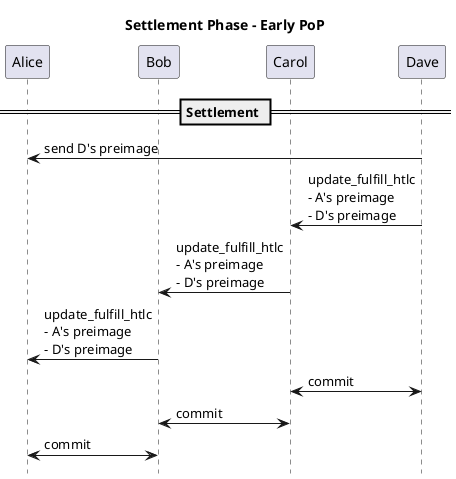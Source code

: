 @startuml
title Settlement Phase - Early PoP
hide footbox
participant Alice
participant Bob
participant Carol
participant Dave

== Settlement ==

Dave -> Alice: send D's preimage

Dave -> Carol: update_fulfill_htlc\n- A's preimage\n- D's preimage
Carol -> Bob: update_fulfill_htlc\n- A's preimage\n- D's preimage
Bob -> Alice: update_fulfill_htlc\n- A's preimage\n- D's preimage

Dave <-> Carol: commit
Carol <-> Bob: commit
Bob <-> Alice: commit

@enduml
